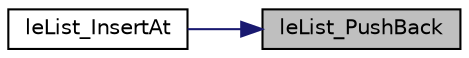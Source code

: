 digraph "leList_PushBack"
{
 // LATEX_PDF_SIZE
  edge [fontname="Helvetica",fontsize="10",labelfontname="Helvetica",labelfontsize="10"];
  node [fontname="Helvetica",fontsize="10",shape=record];
  rankdir="RL";
  Node1 [label="leList_PushBack",height=0.2,width=0.4,color="black", fillcolor="grey75", style="filled", fontcolor="black",tooltip="Push value on back."];
  Node1 -> Node2 [dir="back",color="midnightblue",fontsize="10",style="solid",fontname="Helvetica"];
  Node2 [label="leList_InsertAt",height=0.2,width=0.4,color="black", fillcolor="white", style="filled",URL="$legato__list_8h.html#ac27d0af9db9f051b3bda9f7d62c1b6f4",tooltip="Insert value at index."];
}
